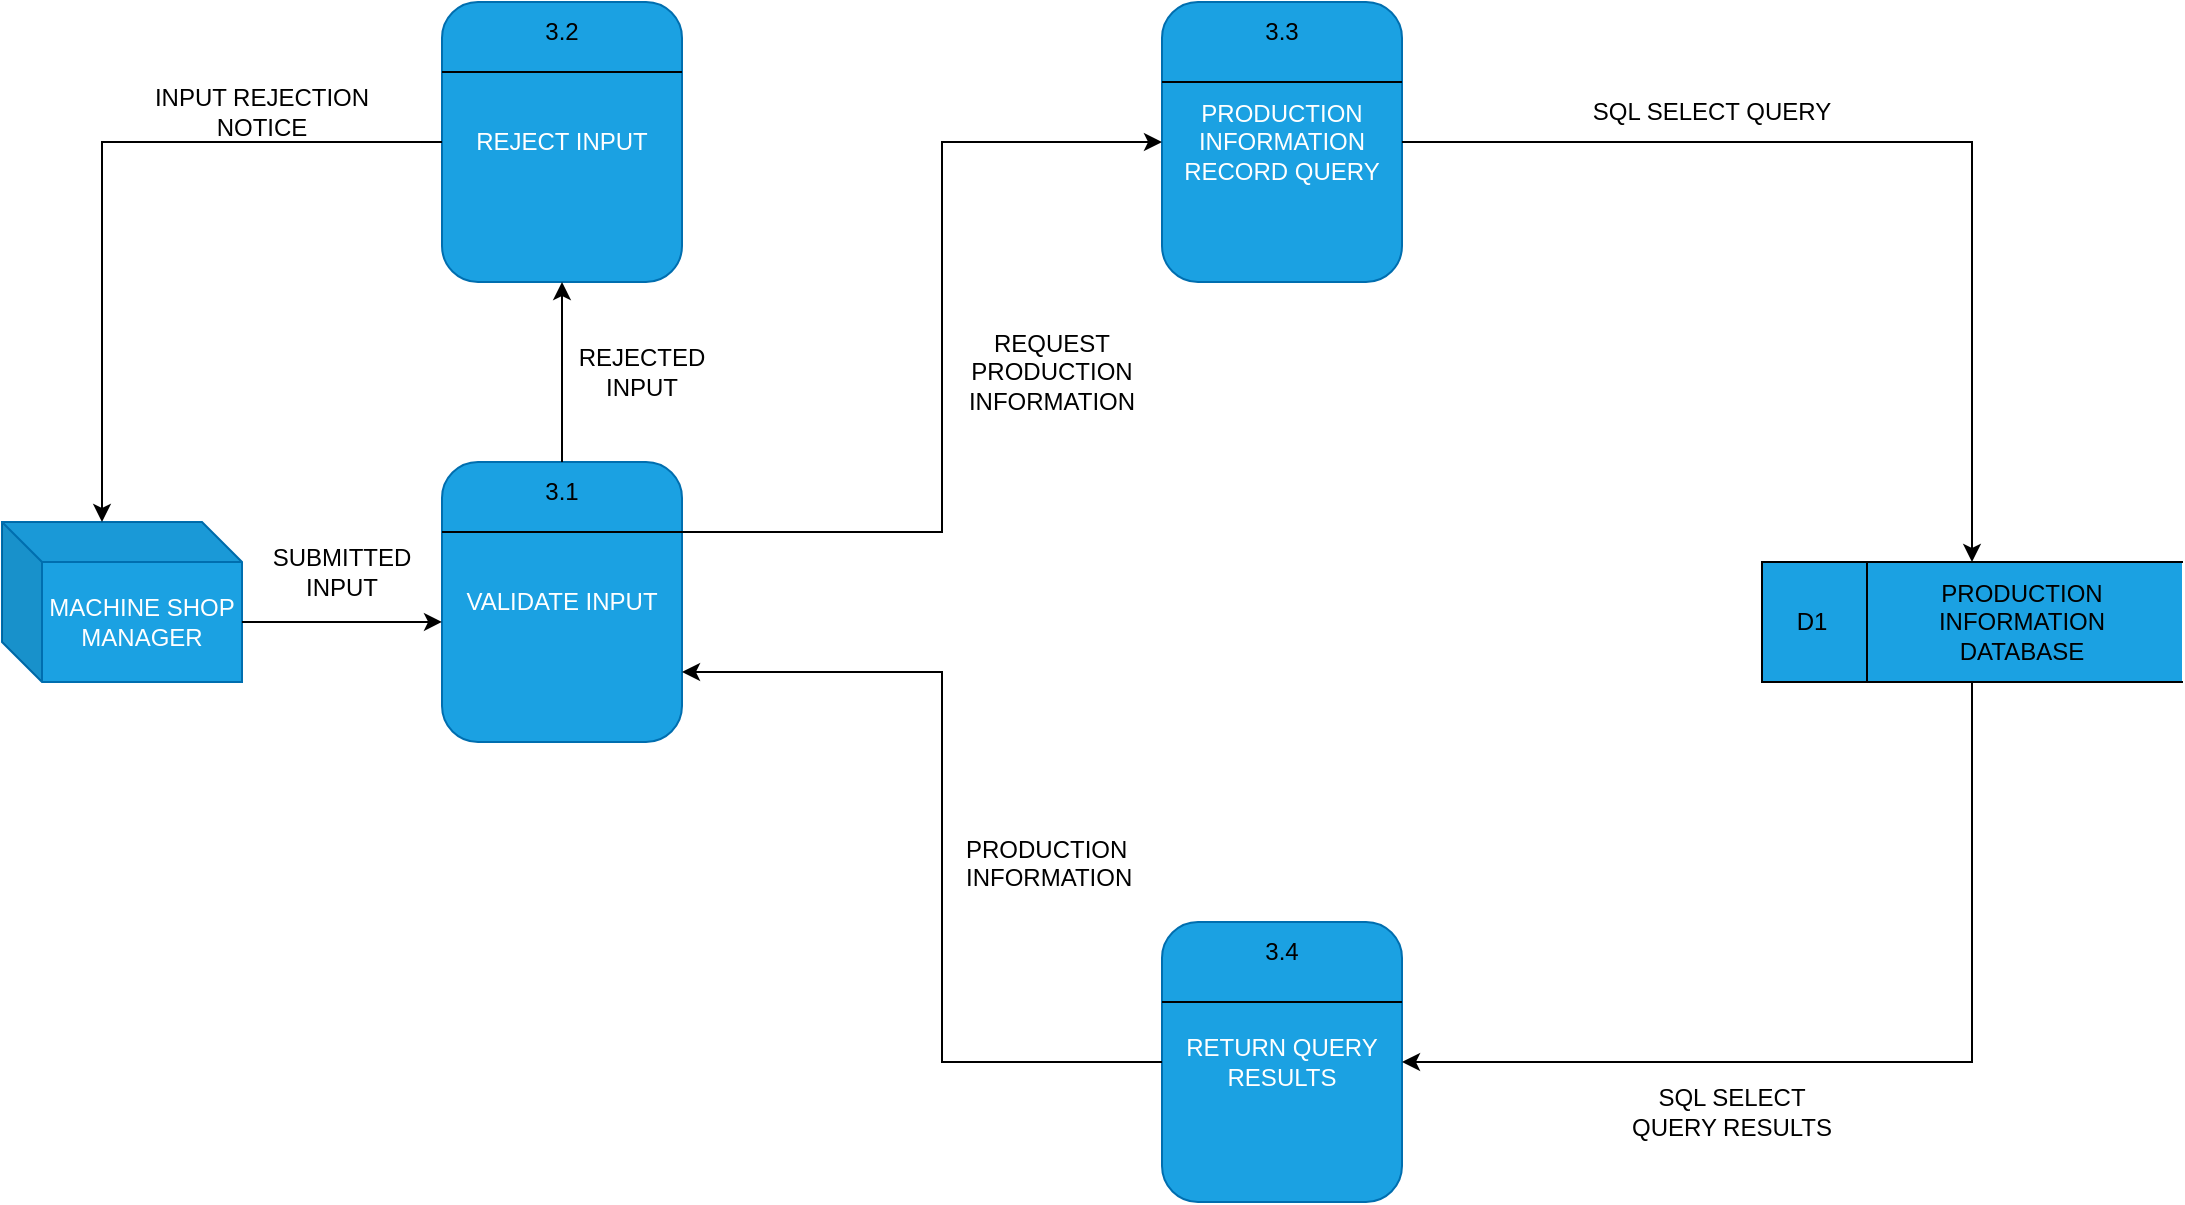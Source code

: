 <mxfile version="28.2.5">
  <diagram name="Page-1" id="oI_D1jtA_2Ry2hBN5BJo">
    <mxGraphModel dx="1216" dy="671" grid="1" gridSize="10" guides="1" tooltips="1" connect="1" arrows="1" fold="1" page="0" pageScale="1" pageWidth="850" pageHeight="1100" math="0" shadow="0">
      <root>
        <mxCell id="0" />
        <mxCell id="1" parent="0" />
        <mxCell id="fzJYR4v_sxdQlqUcEIJs-1" value="MACHINE SHOP&lt;br&gt;&lt;div&gt;MANAGER&lt;/div&gt;" style="shape=cube;whiteSpace=wrap;html=1;boundedLbl=1;backgroundOutline=1;darkOpacity=0.05;darkOpacity2=0.1;fillColor=#1ba1e2;fontColor=#ffffff;strokeColor=#006EAF;" parent="1" vertex="1">
          <mxGeometry x="60" y="280" width="120" height="80" as="geometry" />
        </mxCell>
        <mxCell id="fzJYR4v_sxdQlqUcEIJs-2" value="VALIDATE INPUT" style="rounded=1;whiteSpace=wrap;html=1;fillColor=#1ba1e2;fontColor=#ffffff;strokeColor=#006EAF;" parent="1" vertex="1">
          <mxGeometry x="280" y="250" width="120" height="140" as="geometry" />
        </mxCell>
        <mxCell id="fzJYR4v_sxdQlqUcEIJs-3" value="PRODUCTION INFORMATION RECORD QUERY" style="rounded=1;whiteSpace=wrap;html=1;fillColor=#1ba1e2;fontColor=#ffffff;strokeColor=#006EAF;" parent="1" vertex="1">
          <mxGeometry x="640" y="20" width="120" height="140" as="geometry" />
        </mxCell>
        <mxCell id="fzJYR4v_sxdQlqUcEIJs-7" value="" style="endArrow=none;html=1;rounded=0;exitX=0;exitY=0.25;exitDx=0;exitDy=0;entryX=1;entryY=0.25;entryDx=0;entryDy=0;" parent="1" source="fzJYR4v_sxdQlqUcEIJs-2" target="fzJYR4v_sxdQlqUcEIJs-2" edge="1">
          <mxGeometry width="50" height="50" relative="1" as="geometry">
            <mxPoint x="400" y="430" as="sourcePoint" />
            <mxPoint x="450" y="380" as="targetPoint" />
          </mxGeometry>
        </mxCell>
        <mxCell id="fzJYR4v_sxdQlqUcEIJs-8" value="3.1" style="text;html=1;align=center;verticalAlign=middle;whiteSpace=wrap;rounded=0;" parent="1" vertex="1">
          <mxGeometry x="310" y="250" width="60" height="30" as="geometry" />
        </mxCell>
        <mxCell id="fzJYR4v_sxdQlqUcEIJs-10" value="" style="endArrow=none;html=1;rounded=0;exitX=0;exitY=0.25;exitDx=0;exitDy=0;entryX=1;entryY=0.25;entryDx=0;entryDy=0;" parent="1" edge="1">
          <mxGeometry width="50" height="50" relative="1" as="geometry">
            <mxPoint x="640" y="60" as="sourcePoint" />
            <mxPoint x="760" y="60" as="targetPoint" />
          </mxGeometry>
        </mxCell>
        <mxCell id="fzJYR4v_sxdQlqUcEIJs-12" value="3.3" style="text;html=1;align=center;verticalAlign=middle;whiteSpace=wrap;rounded=0;" parent="1" vertex="1">
          <mxGeometry x="670" y="20" width="60" height="30" as="geometry" />
        </mxCell>
        <mxCell id="fzJYR4v_sxdQlqUcEIJs-15" value="REJECT INPUT" style="rounded=1;whiteSpace=wrap;html=1;fillColor=#1ba1e2;fontColor=#ffffff;strokeColor=#006EAF;" parent="1" vertex="1">
          <mxGeometry x="280" y="20" width="120" height="140" as="geometry" />
        </mxCell>
        <mxCell id="fzJYR4v_sxdQlqUcEIJs-16" value="" style="endArrow=none;html=1;rounded=0;exitX=0;exitY=0.25;exitDx=0;exitDy=0;entryX=1;entryY=0.25;entryDx=0;entryDy=0;" parent="1" source="fzJYR4v_sxdQlqUcEIJs-15" target="fzJYR4v_sxdQlqUcEIJs-15" edge="1">
          <mxGeometry width="50" height="50" relative="1" as="geometry">
            <mxPoint x="400" y="200" as="sourcePoint" />
            <mxPoint x="450" y="150" as="targetPoint" />
          </mxGeometry>
        </mxCell>
        <mxCell id="fzJYR4v_sxdQlqUcEIJs-17" value="3.2" style="text;html=1;align=center;verticalAlign=middle;whiteSpace=wrap;rounded=0;" parent="1" vertex="1">
          <mxGeometry x="310" y="20" width="60" height="30" as="geometry" />
        </mxCell>
        <mxCell id="fzJYR4v_sxdQlqUcEIJs-18" value="" style="endArrow=classic;html=1;rounded=0;exitX=0;exitY=0;exitDx=120;exitDy=50;exitPerimeter=0;entryX=0;entryY=0.571;entryDx=0;entryDy=0;entryPerimeter=0;" parent="1" source="fzJYR4v_sxdQlqUcEIJs-1" target="fzJYR4v_sxdQlqUcEIJs-2" edge="1">
          <mxGeometry width="50" height="50" relative="1" as="geometry">
            <mxPoint x="400" y="430" as="sourcePoint" />
            <mxPoint x="450" y="380" as="targetPoint" />
          </mxGeometry>
        </mxCell>
        <mxCell id="fzJYR4v_sxdQlqUcEIJs-21" value="" style="endArrow=classic;html=1;rounded=0;exitX=0.5;exitY=0;exitDx=0;exitDy=0;entryX=0.5;entryY=1;entryDx=0;entryDy=0;" parent="1" source="fzJYR4v_sxdQlqUcEIJs-8" target="fzJYR4v_sxdQlqUcEIJs-15" edge="1">
          <mxGeometry width="50" height="50" relative="1" as="geometry">
            <mxPoint x="400" y="430" as="sourcePoint" />
            <mxPoint x="450" y="380" as="targetPoint" />
          </mxGeometry>
        </mxCell>
        <mxCell id="fzJYR4v_sxdQlqUcEIJs-22" value="" style="endArrow=classic;html=1;rounded=0;exitX=0;exitY=0.5;exitDx=0;exitDy=0;entryX=0;entryY=0;entryDx=50;entryDy=0;entryPerimeter=0;" parent="1" source="fzJYR4v_sxdQlqUcEIJs-15" target="fzJYR4v_sxdQlqUcEIJs-1" edge="1">
          <mxGeometry width="50" height="50" relative="1" as="geometry">
            <mxPoint x="400" y="340" as="sourcePoint" />
            <mxPoint x="450" y="290" as="targetPoint" />
            <Array as="points">
              <mxPoint x="110" y="90" />
            </Array>
          </mxGeometry>
        </mxCell>
        <mxCell id="fzJYR4v_sxdQlqUcEIJs-31" value="" style="shape=partialRectangle;whiteSpace=wrap;html=1;left=0;right=0;fillColor=#1ba1e2;fontColor=#ffffff;strokeColor=light-dark(#000000,#F9F9F9);" parent="1" vertex="1">
          <mxGeometry x="940" y="300" width="210" height="60" as="geometry" />
        </mxCell>
        <mxCell id="fzJYR4v_sxdQlqUcEIJs-33" value="" style="endArrow=none;html=1;rounded=0;entryX=0;entryY=0;entryDx=0;entryDy=0;exitX=0;exitY=1;exitDx=0;exitDy=0;" parent="1" source="fzJYR4v_sxdQlqUcEIJs-31" target="fzJYR4v_sxdQlqUcEIJs-31" edge="1">
          <mxGeometry width="50" height="50" relative="1" as="geometry">
            <mxPoint x="450" y="350" as="sourcePoint" />
            <mxPoint x="500" y="300" as="targetPoint" />
          </mxGeometry>
        </mxCell>
        <mxCell id="fzJYR4v_sxdQlqUcEIJs-34" value="" style="endArrow=none;html=1;rounded=0;entryX=0.25;entryY=0;entryDx=0;entryDy=0;exitX=0.25;exitY=1;exitDx=0;exitDy=0;" parent="1" source="fzJYR4v_sxdQlqUcEIJs-31" target="fzJYR4v_sxdQlqUcEIJs-31" edge="1">
          <mxGeometry width="50" height="50" relative="1" as="geometry">
            <mxPoint x="450" y="350" as="sourcePoint" />
            <mxPoint x="500" y="300" as="targetPoint" />
          </mxGeometry>
        </mxCell>
        <mxCell id="fzJYR4v_sxdQlqUcEIJs-35" value="D1" style="text;html=1;align=center;verticalAlign=middle;whiteSpace=wrap;rounded=0;" parent="1" vertex="1">
          <mxGeometry x="960" y="315" width="10" height="30" as="geometry" />
        </mxCell>
        <mxCell id="fzJYR4v_sxdQlqUcEIJs-36" value="PRODUCTION INFORMATION DATABASE" style="text;html=1;align=center;verticalAlign=middle;whiteSpace=wrap;rounded=0;" parent="1" vertex="1">
          <mxGeometry x="1040" y="315" width="60" height="30" as="geometry" />
        </mxCell>
        <mxCell id="fzJYR4v_sxdQlqUcEIJs-39" value="SUBMITTED INPUT" style="text;html=1;align=center;verticalAlign=middle;whiteSpace=wrap;rounded=0;" parent="1" vertex="1">
          <mxGeometry x="200" y="290" width="60" height="30" as="geometry" />
        </mxCell>
        <mxCell id="fzJYR4v_sxdQlqUcEIJs-40" value="REJECTED INPUT" style="text;html=1;align=center;verticalAlign=middle;whiteSpace=wrap;rounded=0;" parent="1" vertex="1">
          <mxGeometry x="350" y="190" width="60" height="30" as="geometry" />
        </mxCell>
        <mxCell id="fzJYR4v_sxdQlqUcEIJs-43" value="INPUT REJECTION NOTICE" style="text;html=1;align=center;verticalAlign=middle;whiteSpace=wrap;rounded=0;" parent="1" vertex="1">
          <mxGeometry x="130" y="60" width="120" height="30" as="geometry" />
        </mxCell>
        <mxCell id="ckjgms4nVNcCSUkzyN0s-1" value="RETURN QUERY RESULTS" style="rounded=1;whiteSpace=wrap;html=1;fillColor=#1ba1e2;fontColor=#ffffff;strokeColor=#006EAF;" parent="1" vertex="1">
          <mxGeometry x="640" y="480" width="120" height="140" as="geometry" />
        </mxCell>
        <mxCell id="ckjgms4nVNcCSUkzyN0s-2" value="" style="endArrow=none;html=1;rounded=0;exitX=0;exitY=0.25;exitDx=0;exitDy=0;entryX=1;entryY=0.25;entryDx=0;entryDy=0;" parent="1" edge="1">
          <mxGeometry width="50" height="50" relative="1" as="geometry">
            <mxPoint x="640" y="520" as="sourcePoint" />
            <mxPoint x="760" y="520" as="targetPoint" />
          </mxGeometry>
        </mxCell>
        <mxCell id="ckjgms4nVNcCSUkzyN0s-3" value="3.4" style="text;html=1;align=center;verticalAlign=middle;whiteSpace=wrap;rounded=0;" parent="1" vertex="1">
          <mxGeometry x="670" y="480" width="60" height="30" as="geometry" />
        </mxCell>
        <mxCell id="ckjgms4nVNcCSUkzyN0s-4" value="" style="endArrow=classic;html=1;rounded=0;entryX=0;entryY=0.5;entryDx=0;entryDy=0;exitX=1;exitY=0.25;exitDx=0;exitDy=0;" parent="1" source="fzJYR4v_sxdQlqUcEIJs-2" target="fzJYR4v_sxdQlqUcEIJs-3" edge="1">
          <mxGeometry width="50" height="50" relative="1" as="geometry">
            <mxPoint x="780" y="370" as="sourcePoint" />
            <mxPoint x="830" y="320" as="targetPoint" />
            <Array as="points">
              <mxPoint x="530" y="285" />
              <mxPoint x="530" y="90" />
            </Array>
          </mxGeometry>
        </mxCell>
        <mxCell id="ckjgms4nVNcCSUkzyN0s-5" value="" style="endArrow=classic;html=1;rounded=0;entryX=1;entryY=0.75;entryDx=0;entryDy=0;exitX=0;exitY=0.5;exitDx=0;exitDy=0;" parent="1" source="ckjgms4nVNcCSUkzyN0s-1" target="fzJYR4v_sxdQlqUcEIJs-2" edge="1">
          <mxGeometry width="50" height="50" relative="1" as="geometry">
            <mxPoint x="780" y="370" as="sourcePoint" />
            <mxPoint x="830" y="320" as="targetPoint" />
            <Array as="points">
              <mxPoint x="530" y="550" />
              <mxPoint x="530" y="355" />
            </Array>
          </mxGeometry>
        </mxCell>
        <mxCell id="ckjgms4nVNcCSUkzyN0s-6" value="" style="endArrow=classic;html=1;rounded=0;exitX=1;exitY=0.5;exitDx=0;exitDy=0;entryX=0.5;entryY=0;entryDx=0;entryDy=0;" parent="1" source="fzJYR4v_sxdQlqUcEIJs-3" target="fzJYR4v_sxdQlqUcEIJs-31" edge="1">
          <mxGeometry width="50" height="50" relative="1" as="geometry">
            <mxPoint x="780" y="370" as="sourcePoint" />
            <mxPoint x="830" y="320" as="targetPoint" />
            <Array as="points">
              <mxPoint x="1045" y="90" />
            </Array>
          </mxGeometry>
        </mxCell>
        <mxCell id="ckjgms4nVNcCSUkzyN0s-7" value="" style="endArrow=classic;html=1;rounded=0;entryX=1;entryY=0.5;entryDx=0;entryDy=0;exitX=0.5;exitY=1;exitDx=0;exitDy=0;" parent="1" source="fzJYR4v_sxdQlqUcEIJs-31" target="ckjgms4nVNcCSUkzyN0s-1" edge="1">
          <mxGeometry width="50" height="50" relative="1" as="geometry">
            <mxPoint x="780" y="370" as="sourcePoint" />
            <mxPoint x="830" y="320" as="targetPoint" />
            <Array as="points">
              <mxPoint x="1045" y="550" />
            </Array>
          </mxGeometry>
        </mxCell>
        <mxCell id="ckjgms4nVNcCSUkzyN0s-8" value="REQUEST PRODUCTION INFORMATION" style="text;html=1;align=center;verticalAlign=middle;whiteSpace=wrap;rounded=0;" parent="1" vertex="1">
          <mxGeometry x="520" y="190" width="130" height="30" as="geometry" />
        </mxCell>
        <mxCell id="ckjgms4nVNcCSUkzyN0s-9" value="SQL SELECT QUERY" style="text;html=1;align=center;verticalAlign=middle;whiteSpace=wrap;rounded=0;" parent="1" vertex="1">
          <mxGeometry x="850" y="60" width="130" height="30" as="geometry" />
        </mxCell>
        <mxCell id="ckjgms4nVNcCSUkzyN0s-10" value="PRODUCTION INFORMATION" style="text;whiteSpace=wrap;html=1;" parent="1" vertex="1">
          <mxGeometry x="540" y="430" width="110" height="40" as="geometry" />
        </mxCell>
        <mxCell id="ckjgms4nVNcCSUkzyN0s-11" value="SQL SELECT QUERY RESULTS" style="text;html=1;align=center;verticalAlign=middle;whiteSpace=wrap;rounded=0;" parent="1" vertex="1">
          <mxGeometry x="870" y="560" width="110" height="30" as="geometry" />
        </mxCell>
      </root>
    </mxGraphModel>
  </diagram>
</mxfile>
